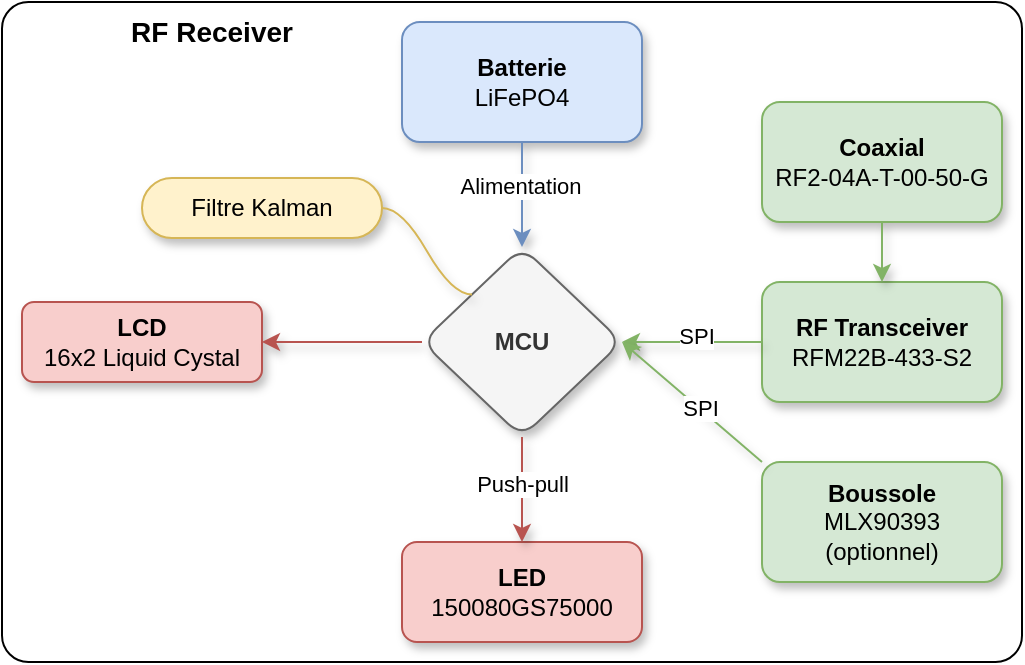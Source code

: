 <mxfile version="24.7.17">
  <diagram name="Page-1" id="NxskJo8XqlLwWPvengEt">
    <mxGraphModel dx="1050" dy="621" grid="1" gridSize="10" guides="1" tooltips="1" connect="1" arrows="1" fold="1" page="1" pageScale="1" pageWidth="827" pageHeight="1169" math="0" shadow="0">
      <root>
        <mxCell id="0" />
        <mxCell id="1" parent="0" />
        <mxCell id="VUWoUcHbOZ1ha3Gr5_bl-1" value="" style="rounded=1;whiteSpace=wrap;html=1;imageWidth=24;arcSize=4;" parent="1" vertex="1">
          <mxGeometry x="140" y="210" width="510" height="330" as="geometry" />
        </mxCell>
        <mxCell id="VUWoUcHbOZ1ha3Gr5_bl-3" value="&lt;b&gt;MCU&lt;/b&gt;" style="rhombus;whiteSpace=wrap;html=1;rounded=1;shadow=1;fillColor=#f5f5f5;fontColor=#333333;strokeColor=#666666;" parent="1" vertex="1">
          <mxGeometry x="350" y="332.5" width="100" height="95" as="geometry" />
        </mxCell>
        <mxCell id="VUWoUcHbOZ1ha3Gr5_bl-4" value="&lt;div&gt;&lt;b&gt;RF Transceiver&lt;/b&gt;&lt;/div&gt;RFM22B-433-S2" style="rounded=1;whiteSpace=wrap;html=1;fillColor=#d5e8d4;strokeColor=#82b366;shadow=1;" parent="1" vertex="1">
          <mxGeometry x="520" y="350" width="120" height="60" as="geometry" />
        </mxCell>
        <mxCell id="VUWoUcHbOZ1ha3Gr5_bl-5" value="&lt;b&gt;Coaxial&lt;/b&gt;&lt;div&gt;RF2-04A-T-00-50-G&lt;br&gt;&lt;/div&gt;" style="rounded=1;whiteSpace=wrap;html=1;fillColor=#d5e8d4;strokeColor=#82b366;shadow=1;" parent="1" vertex="1">
          <mxGeometry x="520" y="260" width="120" height="60" as="geometry" />
        </mxCell>
        <mxCell id="VUWoUcHbOZ1ha3Gr5_bl-10" value="&lt;b&gt;LCD&lt;/b&gt;&lt;div&gt;16x2 Liquid Cystal&lt;/div&gt;" style="rounded=1;whiteSpace=wrap;html=1;fillColor=#f8cecc;strokeColor=#b85450;shadow=1;" parent="1" vertex="1">
          <mxGeometry x="150" y="360" width="120" height="40" as="geometry" />
        </mxCell>
        <mxCell id="VUWoUcHbOZ1ha3Gr5_bl-11" style="edgeStyle=orthogonalEdgeStyle;rounded=0;orthogonalLoop=1;jettySize=auto;html=1;exitX=0.5;exitY=1;exitDx=0;exitDy=0;" parent="1" source="VUWoUcHbOZ1ha3Gr5_bl-10" target="VUWoUcHbOZ1ha3Gr5_bl-10" edge="1">
          <mxGeometry relative="1" as="geometry" />
        </mxCell>
        <mxCell id="VUWoUcHbOZ1ha3Gr5_bl-12" value="" style="endArrow=classic;html=1;rounded=0;entryX=1;entryY=0.5;entryDx=0;entryDy=0;exitX=0;exitY=0.5;exitDx=0;exitDy=0;fillColor=#f8cecc;strokeColor=#b85450;shadow=1;" parent="1" source="VUWoUcHbOZ1ha3Gr5_bl-3" target="VUWoUcHbOZ1ha3Gr5_bl-10" edge="1">
          <mxGeometry width="50" height="50" relative="1" as="geometry">
            <mxPoint x="390" y="430" as="sourcePoint" />
            <mxPoint x="440" y="380" as="targetPoint" />
          </mxGeometry>
        </mxCell>
        <mxCell id="VUWoUcHbOZ1ha3Gr5_bl-15" value="&lt;b&gt;Batterie&lt;/b&gt;&lt;div&gt;LiFePO4&lt;/div&gt;" style="rounded=1;whiteSpace=wrap;html=1;fillColor=#dae8fc;strokeColor=#6c8ebf;shadow=1;" parent="1" vertex="1">
          <mxGeometry x="340" y="220" width="120" height="60" as="geometry" />
        </mxCell>
        <mxCell id="VUWoUcHbOZ1ha3Gr5_bl-16" value="" style="endArrow=classic;html=1;rounded=0;exitX=0.5;exitY=1;exitDx=0;exitDy=0;entryX=0.5;entryY=0;entryDx=0;entryDy=0;fillColor=#dae8fc;strokeColor=#6c8ebf;shadow=1;" parent="1" source="VUWoUcHbOZ1ha3Gr5_bl-15" target="VUWoUcHbOZ1ha3Gr5_bl-3" edge="1">
          <mxGeometry width="50" height="50" relative="1" as="geometry">
            <mxPoint x="390" y="430" as="sourcePoint" />
            <mxPoint x="440" y="380" as="targetPoint" />
          </mxGeometry>
        </mxCell>
        <mxCell id="VUWoUcHbOZ1ha3Gr5_bl-17" value="Alimentation" style="edgeLabel;html=1;align=center;verticalAlign=middle;resizable=0;points=[];" parent="VUWoUcHbOZ1ha3Gr5_bl-16" vertex="1" connectable="0">
          <mxGeometry x="-0.162" y="-1" relative="1" as="geometry">
            <mxPoint as="offset" />
          </mxGeometry>
        </mxCell>
        <mxCell id="VUWoUcHbOZ1ha3Gr5_bl-18" value="&lt;b&gt;LED&lt;/b&gt;&lt;div&gt;150080GS75000&lt;br&gt;&lt;/div&gt;" style="rounded=1;whiteSpace=wrap;html=1;fillColor=#f8cecc;strokeColor=#b85450;shadow=1;" parent="1" vertex="1">
          <mxGeometry x="340" y="480" width="120" height="50" as="geometry" />
        </mxCell>
        <mxCell id="VUWoUcHbOZ1ha3Gr5_bl-19" value="" style="endArrow=classic;html=1;rounded=0;entryX=0.5;entryY=0;entryDx=0;entryDy=0;exitX=0.5;exitY=1;exitDx=0;exitDy=0;fillColor=#f8cecc;strokeColor=#b85450;shadow=1;" parent="1" source="VUWoUcHbOZ1ha3Gr5_bl-3" target="VUWoUcHbOZ1ha3Gr5_bl-18" edge="1">
          <mxGeometry width="50" height="50" relative="1" as="geometry">
            <mxPoint x="390" y="430" as="sourcePoint" />
            <mxPoint x="440" y="380" as="targetPoint" />
          </mxGeometry>
        </mxCell>
        <mxCell id="VUWoUcHbOZ1ha3Gr5_bl-20" value="Push-pull" style="edgeLabel;html=1;align=center;verticalAlign=middle;resizable=0;points=[];" parent="VUWoUcHbOZ1ha3Gr5_bl-19" vertex="1" connectable="0">
          <mxGeometry x="-0.103" relative="1" as="geometry">
            <mxPoint as="offset" />
          </mxGeometry>
        </mxCell>
        <mxCell id="VUWoUcHbOZ1ha3Gr5_bl-22" value="&lt;font style=&quot;font-size: 14px;&quot;&gt;&lt;b&gt;RF Receiver&lt;/b&gt;&lt;/font&gt;" style="text;html=1;align=center;verticalAlign=middle;whiteSpace=wrap;rounded=0;" parent="1" vertex="1">
          <mxGeometry x="190" y="210" width="110" height="30" as="geometry" />
        </mxCell>
        <mxCell id="N112UVhj9Pre4B2FK2SM-1" value="&lt;b&gt;Boussole&lt;/b&gt;&lt;div&gt;MLX90393&lt;br&gt;&lt;/div&gt;&lt;div&gt;(optionnel)&lt;/div&gt;" style="rounded=1;whiteSpace=wrap;html=1;fillColor=#d5e8d4;strokeColor=#82b366;shadow=1;" parent="1" vertex="1">
          <mxGeometry x="520" y="440" width="120" height="60" as="geometry" />
        </mxCell>
        <mxCell id="N112UVhj9Pre4B2FK2SM-2" value="" style="endArrow=classic;html=1;rounded=0;entryX=0.5;entryY=0;entryDx=0;entryDy=0;exitX=0.5;exitY=1;exitDx=0;exitDy=0;fillColor=#d5e8d4;strokeColor=#82b366;shadow=1;" parent="1" source="VUWoUcHbOZ1ha3Gr5_bl-5" target="VUWoUcHbOZ1ha3Gr5_bl-4" edge="1">
          <mxGeometry width="50" height="50" relative="1" as="geometry">
            <mxPoint x="270" y="350" as="sourcePoint" />
            <mxPoint x="320" y="300" as="targetPoint" />
          </mxGeometry>
        </mxCell>
        <mxCell id="N112UVhj9Pre4B2FK2SM-3" value="" style="endArrow=classic;html=1;rounded=0;entryX=1;entryY=0.5;entryDx=0;entryDy=0;exitX=0;exitY=0.5;exitDx=0;exitDy=0;fillColor=#d5e8d4;strokeColor=#82b366;shadow=1;" parent="1" source="VUWoUcHbOZ1ha3Gr5_bl-4" target="VUWoUcHbOZ1ha3Gr5_bl-3" edge="1">
          <mxGeometry width="50" height="50" relative="1" as="geometry">
            <mxPoint x="270" y="350" as="sourcePoint" />
            <mxPoint x="320" y="300" as="targetPoint" />
          </mxGeometry>
        </mxCell>
        <mxCell id="N112UVhj9Pre4B2FK2SM-4" value="SPI" style="edgeLabel;html=1;align=center;verticalAlign=middle;resizable=0;points=[];" parent="N112UVhj9Pre4B2FK2SM-3" vertex="1" connectable="0">
          <mxGeometry x="-0.051" y="-3" relative="1" as="geometry">
            <mxPoint as="offset" />
          </mxGeometry>
        </mxCell>
        <mxCell id="N112UVhj9Pre4B2FK2SM-6" value="" style="endArrow=classic;html=1;rounded=0;exitX=0;exitY=0;exitDx=0;exitDy=0;entryX=1;entryY=0.5;entryDx=0;entryDy=0;fillColor=#d5e8d4;strokeColor=#82b366;shadow=1;" parent="1" source="N112UVhj9Pre4B2FK2SM-1" target="VUWoUcHbOZ1ha3Gr5_bl-3" edge="1">
          <mxGeometry width="50" height="50" relative="1" as="geometry">
            <mxPoint x="270" y="350" as="sourcePoint" />
            <mxPoint x="320" y="300" as="targetPoint" />
          </mxGeometry>
        </mxCell>
        <mxCell id="N112UVhj9Pre4B2FK2SM-7" value="SPI" style="edgeLabel;html=1;align=center;verticalAlign=middle;resizable=0;points=[];" parent="N112UVhj9Pre4B2FK2SM-6" vertex="1" connectable="0">
          <mxGeometry x="-0.105" relative="1" as="geometry">
            <mxPoint as="offset" />
          </mxGeometry>
        </mxCell>
        <mxCell id="N112UVhj9Pre4B2FK2SM-9" value="Filtre Kalman" style="whiteSpace=wrap;html=1;rounded=1;arcSize=50;align=center;verticalAlign=middle;strokeWidth=1;autosize=1;spacing=4;treeFolding=1;treeMoving=1;newEdgeStyle={&quot;edgeStyle&quot;:&quot;entityRelationEdgeStyle&quot;,&quot;startArrow&quot;:&quot;none&quot;,&quot;endArrow&quot;:&quot;none&quot;,&quot;segment&quot;:10,&quot;curved&quot;:1,&quot;sourcePerimeterSpacing&quot;:0,&quot;targetPerimeterSpacing&quot;:0};direction=west;flipH=0;fillColor=#fff2cc;strokeColor=#d6b656;shadow=1;" parent="1" vertex="1">
          <mxGeometry x="210" y="298" width="120" height="30" as="geometry" />
        </mxCell>
        <mxCell id="N112UVhj9Pre4B2FK2SM-10" value="" style="edgeStyle=entityRelationEdgeStyle;startArrow=none;endArrow=none;segment=10;curved=1;sourcePerimeterSpacing=0;targetPerimeterSpacing=0;rounded=0;exitX=0;exitY=0;exitDx=0;exitDy=0;shadow=1;fillColor=#fff2cc;strokeColor=#d6b656;" parent="1" source="VUWoUcHbOZ1ha3Gr5_bl-3" target="N112UVhj9Pre4B2FK2SM-9" edge="1">
          <mxGeometry relative="1" as="geometry">
            <mxPoint x="330" y="340" as="sourcePoint" />
          </mxGeometry>
        </mxCell>
      </root>
    </mxGraphModel>
  </diagram>
</mxfile>
